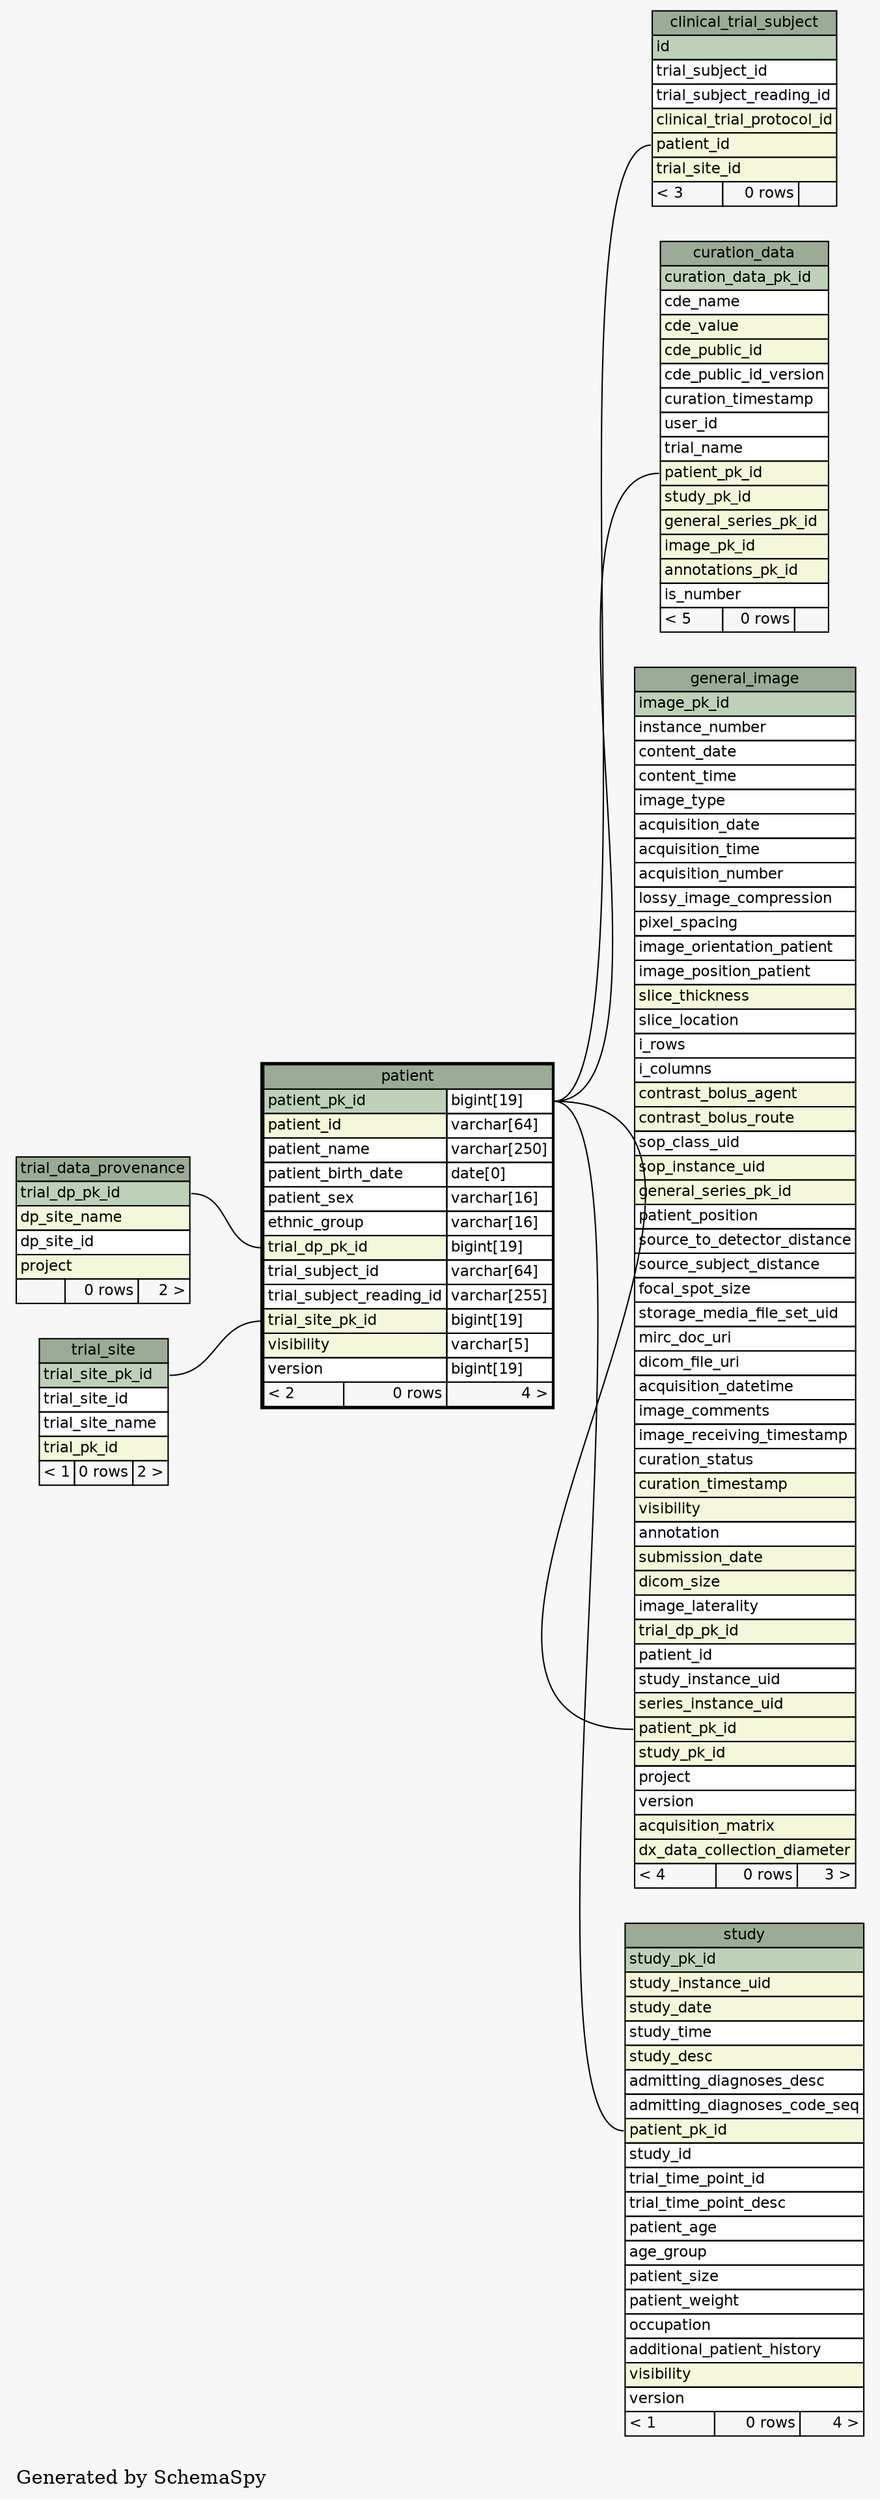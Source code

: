 // dot 2.16.1 on Linux 2.6.25.6-27.fc8
digraph "oneDegreeRelationshipsGraph" {
  graph [
    rankdir="RL"
    bgcolor="#f7f7f7"
    label="\nGenerated by SchemaSpy"
    labeljust="l"
  ];
  node [
    fontname="Helvetica"
    fontsize="11"
    shape="plaintext"
  ];
  edge [
    arrowsize="0.8"
  ];
  "clinical_trial_subject":"patient_id":w -> "patient":"patient_pk_id.type":e [arrowtail=crowtee arrowhead=none];
  "curation_data":"patient_pk_id":w -> "patient":"patient_pk_id.type":e [arrowtail=crowodot arrowhead=none];
  "general_image":"patient_pk_id":w -> "patient":"patient_pk_id.type":e [arrowtail=crowodot arrowhead=none];
  "patient":"trial_dp_pk_id":w -> "trial_data_provenance":"trial_dp_pk_id":e [arrowtail=crowodot arrowhead=none];
  "patient":"trial_site_pk_id":w -> "trial_site":"trial_site_pk_id":e [arrowtail=crowodot arrowhead=none];
  "study":"patient_pk_id":w -> "patient":"patient_pk_id.type":e [arrowtail=crowodot arrowhead=none];
  "clinical_trial_subject" [
    label=<
    <TABLE BORDER="0" CELLBORDER="1" CELLSPACING="0" BGCOLOR="#ffffff">
      <TR><TD PORT="clinical_trial_subject.heading" COLSPAN="3" BGCOLOR="#9bab96" ALIGN="CENTER">clinical_trial_subject</TD></TR>
      <TR><TD PORT="id" COLSPAN="3" BGCOLOR="#bed1b8" ALIGN="LEFT">id</TD></TR>
      <TR><TD PORT="trial_subject_id" COLSPAN="3" ALIGN="LEFT">trial_subject_id</TD></TR>
      <TR><TD PORT="trial_subject_reading_id" COLSPAN="3" ALIGN="LEFT">trial_subject_reading_id</TD></TR>
      <TR><TD PORT="clinical_trial_protocol_id" COLSPAN="3" BGCOLOR="#f4f7da" ALIGN="LEFT">clinical_trial_protocol_id</TD></TR>
      <TR><TD PORT="patient_id" COLSPAN="3" BGCOLOR="#f4f7da" ALIGN="LEFT">patient_id</TD></TR>
      <TR><TD PORT="trial_site_id" COLSPAN="3" BGCOLOR="#f4f7da" ALIGN="LEFT">trial_site_id</TD></TR>
      <TR><TD ALIGN="LEFT" BGCOLOR="#f7f7f7">&lt; 3</TD><TD ALIGN="RIGHT" BGCOLOR="#f7f7f7">0 rows</TD><TD ALIGN="RIGHT" BGCOLOR="#f7f7f7">  </TD></TR>
    </TABLE>>
    URL="clinical_trial_subject.html#graph"
    tooltip="clinical_trial_subject"
  ];
  "curation_data" [
    label=<
    <TABLE BORDER="0" CELLBORDER="1" CELLSPACING="0" BGCOLOR="#ffffff">
      <TR><TD PORT="curation_data.heading" COLSPAN="3" BGCOLOR="#9bab96" ALIGN="CENTER">curation_data</TD></TR>
      <TR><TD PORT="curation_data_pk_id" COLSPAN="3" BGCOLOR="#bed1b8" ALIGN="LEFT">curation_data_pk_id</TD></TR>
      <TR><TD PORT="cde_name" COLSPAN="3" ALIGN="LEFT">cde_name</TD></TR>
      <TR><TD PORT="cde_value" COLSPAN="3" BGCOLOR="#f4f7da" ALIGN="LEFT">cde_value</TD></TR>
      <TR><TD PORT="cde_public_id" COLSPAN="3" BGCOLOR="#f4f7da" ALIGN="LEFT">cde_public_id</TD></TR>
      <TR><TD PORT="cde_public_id_version" COLSPAN="3" ALIGN="LEFT">cde_public_id_version</TD></TR>
      <TR><TD PORT="curation_timestamp" COLSPAN="3" ALIGN="LEFT">curation_timestamp</TD></TR>
      <TR><TD PORT="user_id" COLSPAN="3" ALIGN="LEFT">user_id</TD></TR>
      <TR><TD PORT="trial_name" COLSPAN="3" ALIGN="LEFT">trial_name</TD></TR>
      <TR><TD PORT="patient_pk_id" COLSPAN="3" BGCOLOR="#f4f7da" ALIGN="LEFT">patient_pk_id</TD></TR>
      <TR><TD PORT="study_pk_id" COLSPAN="3" BGCOLOR="#f4f7da" ALIGN="LEFT">study_pk_id</TD></TR>
      <TR><TD PORT="general_series_pk_id" COLSPAN="3" BGCOLOR="#f4f7da" ALIGN="LEFT">general_series_pk_id</TD></TR>
      <TR><TD PORT="image_pk_id" COLSPAN="3" BGCOLOR="#f4f7da" ALIGN="LEFT">image_pk_id</TD></TR>
      <TR><TD PORT="annotations_pk_id" COLSPAN="3" BGCOLOR="#f4f7da" ALIGN="LEFT">annotations_pk_id</TD></TR>
      <TR><TD PORT="is_number" COLSPAN="3" ALIGN="LEFT">is_number</TD></TR>
      <TR><TD ALIGN="LEFT" BGCOLOR="#f7f7f7">&lt; 5</TD><TD ALIGN="RIGHT" BGCOLOR="#f7f7f7">0 rows</TD><TD ALIGN="RIGHT" BGCOLOR="#f7f7f7">  </TD></TR>
    </TABLE>>
    URL="curation_data.html#graph"
    tooltip="curation_data"
  ];
  "general_image" [
    label=<
    <TABLE BORDER="0" CELLBORDER="1" CELLSPACING="0" BGCOLOR="#ffffff">
      <TR><TD PORT="general_image.heading" COLSPAN="3" BGCOLOR="#9bab96" ALIGN="CENTER">general_image</TD></TR>
      <TR><TD PORT="image_pk_id" COLSPAN="3" BGCOLOR="#bed1b8" ALIGN="LEFT">image_pk_id</TD></TR>
      <TR><TD PORT="instance_number" COLSPAN="3" ALIGN="LEFT">instance_number</TD></TR>
      <TR><TD PORT="content_date" COLSPAN="3" ALIGN="LEFT">content_date</TD></TR>
      <TR><TD PORT="content_time" COLSPAN="3" ALIGN="LEFT">content_time</TD></TR>
      <TR><TD PORT="image_type" COLSPAN="3" ALIGN="LEFT">image_type</TD></TR>
      <TR><TD PORT="acquisition_date" COLSPAN="3" ALIGN="LEFT">acquisition_date</TD></TR>
      <TR><TD PORT="acquisition_time" COLSPAN="3" ALIGN="LEFT">acquisition_time</TD></TR>
      <TR><TD PORT="acquisition_number" COLSPAN="3" ALIGN="LEFT">acquisition_number</TD></TR>
      <TR><TD PORT="lossy_image_compression" COLSPAN="3" ALIGN="LEFT">lossy_image_compression</TD></TR>
      <TR><TD PORT="pixel_spacing" COLSPAN="3" ALIGN="LEFT">pixel_spacing</TD></TR>
      <TR><TD PORT="image_orientation_patient" COLSPAN="3" ALIGN="LEFT">image_orientation_patient</TD></TR>
      <TR><TD PORT="image_position_patient" COLSPAN="3" ALIGN="LEFT">image_position_patient</TD></TR>
      <TR><TD PORT="slice_thickness" COLSPAN="3" BGCOLOR="#f4f7da" ALIGN="LEFT">slice_thickness</TD></TR>
      <TR><TD PORT="slice_location" COLSPAN="3" ALIGN="LEFT">slice_location</TD></TR>
      <TR><TD PORT="i_rows" COLSPAN="3" ALIGN="LEFT">i_rows</TD></TR>
      <TR><TD PORT="i_columns" COLSPAN="3" ALIGN="LEFT">i_columns</TD></TR>
      <TR><TD PORT="contrast_bolus_agent" COLSPAN="3" BGCOLOR="#f4f7da" ALIGN="LEFT">contrast_bolus_agent</TD></TR>
      <TR><TD PORT="contrast_bolus_route" COLSPAN="3" BGCOLOR="#f4f7da" ALIGN="LEFT">contrast_bolus_route</TD></TR>
      <TR><TD PORT="sop_class_uid" COLSPAN="3" ALIGN="LEFT">sop_class_uid</TD></TR>
      <TR><TD PORT="sop_instance_uid" COLSPAN="3" BGCOLOR="#f4f7da" ALIGN="LEFT">sop_instance_uid</TD></TR>
      <TR><TD PORT="general_series_pk_id" COLSPAN="3" BGCOLOR="#f4f7da" ALIGN="LEFT">general_series_pk_id</TD></TR>
      <TR><TD PORT="patient_position" COLSPAN="3" ALIGN="LEFT">patient_position</TD></TR>
      <TR><TD PORT="source_to_detector_distance" COLSPAN="3" ALIGN="LEFT">source_to_detector_distance</TD></TR>
      <TR><TD PORT="source_subject_distance" COLSPAN="3" ALIGN="LEFT">source_subject_distance</TD></TR>
      <TR><TD PORT="focal_spot_size" COLSPAN="3" ALIGN="LEFT">focal_spot_size</TD></TR>
      <TR><TD PORT="storage_media_file_set_uid" COLSPAN="3" ALIGN="LEFT">storage_media_file_set_uid</TD></TR>
      <TR><TD PORT="mirc_doc_uri" COLSPAN="3" ALIGN="LEFT">mirc_doc_uri</TD></TR>
      <TR><TD PORT="dicom_file_uri" COLSPAN="3" ALIGN="LEFT">dicom_file_uri</TD></TR>
      <TR><TD PORT="acquisition_datetime" COLSPAN="3" ALIGN="LEFT">acquisition_datetime</TD></TR>
      <TR><TD PORT="image_comments" COLSPAN="3" ALIGN="LEFT">image_comments</TD></TR>
      <TR><TD PORT="image_receiving_timestamp" COLSPAN="3" ALIGN="LEFT">image_receiving_timestamp</TD></TR>
      <TR><TD PORT="curation_status" COLSPAN="3" ALIGN="LEFT">curation_status</TD></TR>
      <TR><TD PORT="curation_timestamp" COLSPAN="3" BGCOLOR="#f4f7da" ALIGN="LEFT">curation_timestamp</TD></TR>
      <TR><TD PORT="visibility" COLSPAN="3" BGCOLOR="#f4f7da" ALIGN="LEFT">visibility</TD></TR>
      <TR><TD PORT="annotation" COLSPAN="3" ALIGN="LEFT">annotation</TD></TR>
      <TR><TD PORT="submission_date" COLSPAN="3" BGCOLOR="#f4f7da" ALIGN="LEFT">submission_date</TD></TR>
      <TR><TD PORT="dicom_size" COLSPAN="3" BGCOLOR="#f4f7da" ALIGN="LEFT">dicom_size</TD></TR>
      <TR><TD PORT="image_laterality" COLSPAN="3" ALIGN="LEFT">image_laterality</TD></TR>
      <TR><TD PORT="trial_dp_pk_id" COLSPAN="3" BGCOLOR="#f4f7da" ALIGN="LEFT">trial_dp_pk_id</TD></TR>
      <TR><TD PORT="patient_id" COLSPAN="3" ALIGN="LEFT">patient_id</TD></TR>
      <TR><TD PORT="study_instance_uid" COLSPAN="3" ALIGN="LEFT">study_instance_uid</TD></TR>
      <TR><TD PORT="series_instance_uid" COLSPAN="3" BGCOLOR="#f4f7da" ALIGN="LEFT">series_instance_uid</TD></TR>
      <TR><TD PORT="patient_pk_id" COLSPAN="3" BGCOLOR="#f4f7da" ALIGN="LEFT">patient_pk_id</TD></TR>
      <TR><TD PORT="study_pk_id" COLSPAN="3" BGCOLOR="#f4f7da" ALIGN="LEFT">study_pk_id</TD></TR>
      <TR><TD PORT="project" COLSPAN="3" ALIGN="LEFT">project</TD></TR>
      <TR><TD PORT="version" COLSPAN="3" ALIGN="LEFT">version</TD></TR>
      <TR><TD PORT="acquisition_matrix" COLSPAN="3" BGCOLOR="#f4f7da" ALIGN="LEFT">acquisition_matrix</TD></TR>
      <TR><TD PORT="dx_data_collection_diameter" COLSPAN="3" BGCOLOR="#f4f7da" ALIGN="LEFT">dx_data_collection_diameter</TD></TR>
      <TR><TD ALIGN="LEFT" BGCOLOR="#f7f7f7">&lt; 4</TD><TD ALIGN="RIGHT" BGCOLOR="#f7f7f7">0 rows</TD><TD ALIGN="RIGHT" BGCOLOR="#f7f7f7">3 &gt;</TD></TR>
    </TABLE>>
    URL="general_image.html#graph"
    tooltip="general_image"
  ];
  "patient" [
    label=<
    <TABLE BORDER="2" CELLBORDER="1" CELLSPACING="0" BGCOLOR="#ffffff">
      <TR><TD PORT="patient.heading" COLSPAN="3" BGCOLOR="#9bab96" ALIGN="CENTER">patient</TD></TR>
      <TR><TD PORT="patient_pk_id" COLSPAN="2" BGCOLOR="#bed1b8" ALIGN="LEFT">patient_pk_id</TD><TD PORT="patient_pk_id.type" ALIGN="LEFT">bigint[19]</TD></TR>
      <TR><TD PORT="patient_id" COLSPAN="2" BGCOLOR="#f4f7da" ALIGN="LEFT">patient_id</TD><TD PORT="patient_id.type" ALIGN="LEFT">varchar[64]</TD></TR>
      <TR><TD PORT="patient_name" COLSPAN="2" ALIGN="LEFT">patient_name</TD><TD PORT="patient_name.type" ALIGN="LEFT">varchar[250]</TD></TR>
      <TR><TD PORT="patient_birth_date" COLSPAN="2" ALIGN="LEFT">patient_birth_date</TD><TD PORT="patient_birth_date.type" ALIGN="LEFT">date[0]</TD></TR>
      <TR><TD PORT="patient_sex" COLSPAN="2" ALIGN="LEFT">patient_sex</TD><TD PORT="patient_sex.type" ALIGN="LEFT">varchar[16]</TD></TR>
      <TR><TD PORT="ethnic_group" COLSPAN="2" ALIGN="LEFT">ethnic_group</TD><TD PORT="ethnic_group.type" ALIGN="LEFT">varchar[16]</TD></TR>
      <TR><TD PORT="trial_dp_pk_id" COLSPAN="2" BGCOLOR="#f4f7da" ALIGN="LEFT">trial_dp_pk_id</TD><TD PORT="trial_dp_pk_id.type" ALIGN="LEFT">bigint[19]</TD></TR>
      <TR><TD PORT="trial_subject_id" COLSPAN="2" ALIGN="LEFT">trial_subject_id</TD><TD PORT="trial_subject_id.type" ALIGN="LEFT">varchar[64]</TD></TR>
      <TR><TD PORT="trial_subject_reading_id" COLSPAN="2" ALIGN="LEFT">trial_subject_reading_id</TD><TD PORT="trial_subject_reading_id.type" ALIGN="LEFT">varchar[255]</TD></TR>
      <TR><TD PORT="trial_site_pk_id" COLSPAN="2" BGCOLOR="#f4f7da" ALIGN="LEFT">trial_site_pk_id</TD><TD PORT="trial_site_pk_id.type" ALIGN="LEFT">bigint[19]</TD></TR>
      <TR><TD PORT="visibility" COLSPAN="2" BGCOLOR="#f4f7da" ALIGN="LEFT">visibility</TD><TD PORT="visibility.type" ALIGN="LEFT">varchar[5]</TD></TR>
      <TR><TD PORT="version" COLSPAN="2" ALIGN="LEFT">version</TD><TD PORT="version.type" ALIGN="LEFT">bigint[19]</TD></TR>
      <TR><TD ALIGN="LEFT" BGCOLOR="#f7f7f7">&lt; 2</TD><TD ALIGN="RIGHT" BGCOLOR="#f7f7f7">0 rows</TD><TD ALIGN="RIGHT" BGCOLOR="#f7f7f7">4 &gt;</TD></TR>
    </TABLE>>
    URL="patient.html#"
    tooltip="patient"
  ];
  "study" [
    label=<
    <TABLE BORDER="0" CELLBORDER="1" CELLSPACING="0" BGCOLOR="#ffffff">
      <TR><TD PORT="study.heading" COLSPAN="3" BGCOLOR="#9bab96" ALIGN="CENTER">study</TD></TR>
      <TR><TD PORT="study_pk_id" COLSPAN="3" BGCOLOR="#bed1b8" ALIGN="LEFT">study_pk_id</TD></TR>
      <TR><TD PORT="study_instance_uid" COLSPAN="3" BGCOLOR="#f4f7da" ALIGN="LEFT">study_instance_uid</TD></TR>
      <TR><TD PORT="study_date" COLSPAN="3" BGCOLOR="#f4f7da" ALIGN="LEFT">study_date</TD></TR>
      <TR><TD PORT="study_time" COLSPAN="3" ALIGN="LEFT">study_time</TD></TR>
      <TR><TD PORT="study_desc" COLSPAN="3" BGCOLOR="#f4f7da" ALIGN="LEFT">study_desc</TD></TR>
      <TR><TD PORT="admitting_diagnoses_desc" COLSPAN="3" ALIGN="LEFT">admitting_diagnoses_desc</TD></TR>
      <TR><TD PORT="admitting_diagnoses_code_seq" COLSPAN="3" ALIGN="LEFT">admitting_diagnoses_code_seq</TD></TR>
      <TR><TD PORT="patient_pk_id" COLSPAN="3" BGCOLOR="#f4f7da" ALIGN="LEFT">patient_pk_id</TD></TR>
      <TR><TD PORT="study_id" COLSPAN="3" ALIGN="LEFT">study_id</TD></TR>
      <TR><TD PORT="trial_time_point_id" COLSPAN="3" ALIGN="LEFT">trial_time_point_id</TD></TR>
      <TR><TD PORT="trial_time_point_desc" COLSPAN="3" ALIGN="LEFT">trial_time_point_desc</TD></TR>
      <TR><TD PORT="patient_age" COLSPAN="3" ALIGN="LEFT">patient_age</TD></TR>
      <TR><TD PORT="age_group" COLSPAN="3" ALIGN="LEFT">age_group</TD></TR>
      <TR><TD PORT="patient_size" COLSPAN="3" ALIGN="LEFT">patient_size</TD></TR>
      <TR><TD PORT="patient_weight" COLSPAN="3" ALIGN="LEFT">patient_weight</TD></TR>
      <TR><TD PORT="occupation" COLSPAN="3" ALIGN="LEFT">occupation</TD></TR>
      <TR><TD PORT="additional_patient_history" COLSPAN="3" ALIGN="LEFT">additional_patient_history</TD></TR>
      <TR><TD PORT="visibility" COLSPAN="3" BGCOLOR="#f4f7da" ALIGN="LEFT">visibility</TD></TR>
      <TR><TD PORT="version" COLSPAN="3" ALIGN="LEFT">version</TD></TR>
      <TR><TD ALIGN="LEFT" BGCOLOR="#f7f7f7">&lt; 1</TD><TD ALIGN="RIGHT" BGCOLOR="#f7f7f7">0 rows</TD><TD ALIGN="RIGHT" BGCOLOR="#f7f7f7">4 &gt;</TD></TR>
    </TABLE>>
    URL="study.html#graph"
    tooltip="study"
  ];
  "trial_data_provenance" [
    label=<
    <TABLE BORDER="0" CELLBORDER="1" CELLSPACING="0" BGCOLOR="#ffffff">
      <TR><TD PORT="trial_data_provenance.heading" COLSPAN="3" BGCOLOR="#9bab96" ALIGN="CENTER">trial_data_provenance</TD></TR>
      <TR><TD PORT="trial_dp_pk_id" COLSPAN="3" BGCOLOR="#bed1b8" ALIGN="LEFT">trial_dp_pk_id</TD></TR>
      <TR><TD PORT="dp_site_name" COLSPAN="3" BGCOLOR="#f4f7da" ALIGN="LEFT">dp_site_name</TD></TR>
      <TR><TD PORT="dp_site_id" COLSPAN="3" ALIGN="LEFT">dp_site_id</TD></TR>
      <TR><TD PORT="project" COLSPAN="3" BGCOLOR="#f4f7da" ALIGN="LEFT">project</TD></TR>
      <TR><TD ALIGN="LEFT" BGCOLOR="#f7f7f7">  </TD><TD ALIGN="RIGHT" BGCOLOR="#f7f7f7">0 rows</TD><TD ALIGN="RIGHT" BGCOLOR="#f7f7f7">2 &gt;</TD></TR>
    </TABLE>>
    URL="trial_data_provenance.html#graph"
    tooltip="trial_data_provenance"
  ];
  "trial_site" [
    label=<
    <TABLE BORDER="0" CELLBORDER="1" CELLSPACING="0" BGCOLOR="#ffffff">
      <TR><TD PORT="trial_site.heading" COLSPAN="3" BGCOLOR="#9bab96" ALIGN="CENTER">trial_site</TD></TR>
      <TR><TD PORT="trial_site_pk_id" COLSPAN="3" BGCOLOR="#bed1b8" ALIGN="LEFT">trial_site_pk_id</TD></TR>
      <TR><TD PORT="trial_site_id" COLSPAN="3" ALIGN="LEFT">trial_site_id</TD></TR>
      <TR><TD PORT="trial_site_name" COLSPAN="3" ALIGN="LEFT">trial_site_name</TD></TR>
      <TR><TD PORT="trial_pk_id" COLSPAN="3" BGCOLOR="#f4f7da" ALIGN="LEFT">trial_pk_id</TD></TR>
      <TR><TD ALIGN="LEFT" BGCOLOR="#f7f7f7">&lt; 1</TD><TD ALIGN="RIGHT" BGCOLOR="#f7f7f7">0 rows</TD><TD ALIGN="RIGHT" BGCOLOR="#f7f7f7">2 &gt;</TD></TR>
    </TABLE>>
    URL="trial_site.html#graph"
    tooltip="trial_site"
  ];
}
